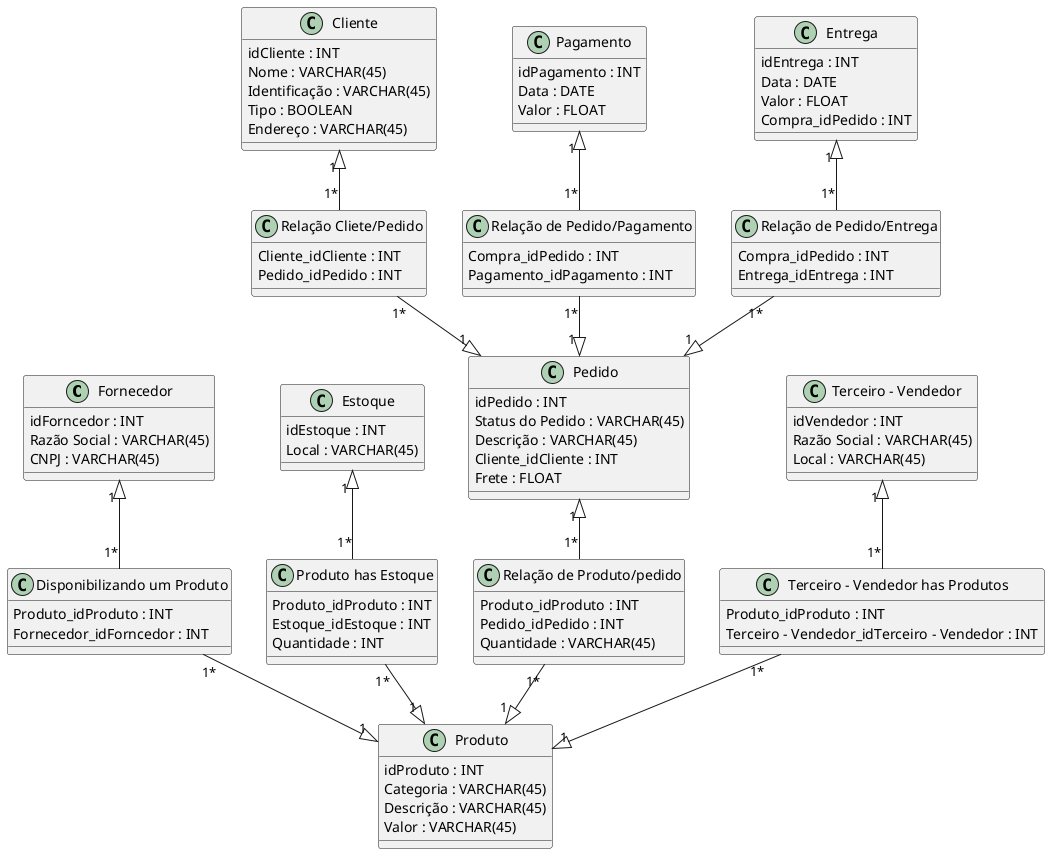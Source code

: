 @startuml
Class Fornecedor {
   {field}idForncedor : INT
   {field}Razão Social : VARCHAR(45)
   {field}CNPJ : VARCHAR(45)
}
Class "Disponibilizando um Produto" {
   {field}Produto_idProduto : INT
   {field}Fornecedor_idForncedor : INT
}
Class Estoque {
   {field}idEstoque : INT
   {field}Local : VARCHAR(45)
}
Class "Produto has Estoque" {
   {field}Produto_idProduto : INT
   {field}Estoque_idEstoque : INT
   {field}Quantidade : INT
}
Class Pedido {
   {field}idPedido : INT
   {field}Status do Pedido : VARCHAR(45)
   {field}Descrição : VARCHAR(45)
   {field}Cliente_idCliente : INT
   {field}Frete : FLOAT
}
Class "Relação de Produto/pedido" {
   {field}Produto_idProduto : INT
   {field}Pedido_idPedido : INT
   {field}Quantidade : VARCHAR(45)
}
Class "Terceiro - Vendedor" {
   {field}idVendedor : INT
   {field}Razão Social : VARCHAR(45)
   {field}Local : VARCHAR(45)
}
Class "Terceiro - Vendedor has Produtos" {
   {field}Produto_idProduto : INT
   {field}Terceiro - Vendedor_idTerceiro - Vendedor : INT
}
Class Produto {
   {field}idProduto : INT
   {field}Categoria : VARCHAR(45)
   {field}Descrição : VARCHAR(45)
   {field}Valor : VARCHAR(45)   
}
Class Cliente {
   {field}idCliente : INT
   {field}Nome : VARCHAR(45)
   {field}Identificação : VARCHAR(45)
   {field}Tipo : BOOLEAN
   {field}Endereço : VARCHAR(45)
}
Class "Relação Cliete/Pedido" {
   {field}Cliente_idCliente : INT
   {field}Pedido_idPedido : INT
}
Class Pagamento {
   {field}idPagamento : INT
   {field}Data : DATE
   {field}Valor : FLOAT
}   
Class "Relação de Pedido/Pagamento" {
   {field}Compra_idPedido : INT
   {field}Pagamento_idPagamento : INT
}
Class Entrega {
   {field}idEntrega : INT
   {field}Data : DATE
   {field}Valor : FLOAT
   {field}Compra_idPedido : INT
}
Class "Relação de Pedido/Entrega" {
   {field}Compra_idPedido : INT
   {field}Entrega_idEntrega : INT
}



Fornecedor "1 " <|-- "1*" "Disponibilizando um Produto"
"Disponibilizando um Produto" "1*" --|> "1 " Produto
Estoque "1 " <|-- "1*" "Produto has Estoque"
"Produto has Estoque" "1*" --|> "1 " Produto
Pedido "1 " <|-- "1*" "Relação de Produto/pedido"
"Relação de Produto/pedido" "1*" --|> "1 " Produto
"Terceiro - Vendedor" "1 " <|-- "1*" "Terceiro - Vendedor has Produtos"
"Terceiro - Vendedor has Produtos" "1*" --|> "1 " Produto
Cliente "1 " <|-- "1*" "Relação Cliete/Pedido"
"Relação Cliete/Pedido" "1*" --|> "1 " Pedido
Pagamento "1 " <|-- "1*" "Relação de Pedido/Pagamento"
"Relação de Pedido/Pagamento" "1*" --|> "1 " Pedido
Entrega "1 " <|-- "1*" "Relação de Pedido/Entrega"
"Relação de Pedido/Entrega" "1*" --|> "1 " Pedido



@enduml